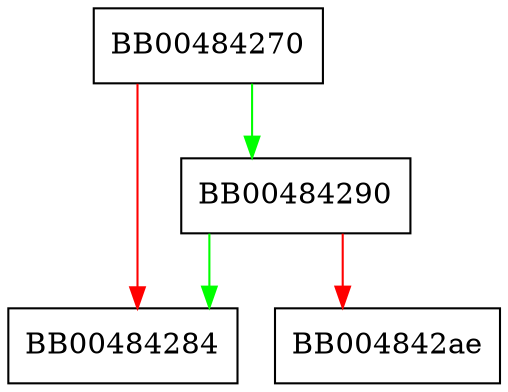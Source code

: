 digraph cmd_RequestCAPath {
  node [shape="box"];
  graph [splines=ortho];
  BB00484270 -> BB00484290 [color="green"];
  BB00484270 -> BB00484284 [color="red"];
  BB00484290 -> BB00484284 [color="green"];
  BB00484290 -> BB004842ae [color="red"];
}
